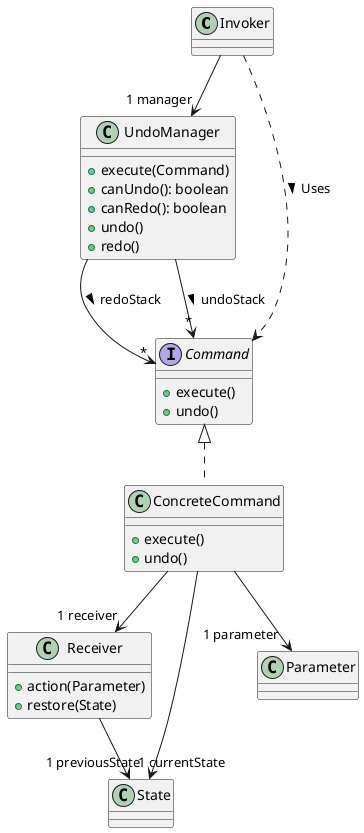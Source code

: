@startuml
class Invoker {
}

class UndoManager {
  +execute(Command)
  +canUndo(): boolean
  +canRedo(): boolean
  +undo()
  +redo()
}

interface Command {
  +execute()
  +undo()
}

class ConcreteCommand implements Command {
  +execute()
  +undo()
}

class Receiver {
  +action(Parameter)
  +restore(State)
}

class State {
}

class Parameter {
}

Invoker --> "1 manager" UndoManager
Invoker ..> Command : Uses >
UndoManager --> "*" Command : redoStack >
UndoManager --> "*" Command : undoStack >
ConcreteCommand --> "1 receiver" Receiver
ConcreteCommand --> "1 previousState" State
Receiver --> "1 currentState" State
ConcreteCommand --> "1 parameter" Parameter

@enduml